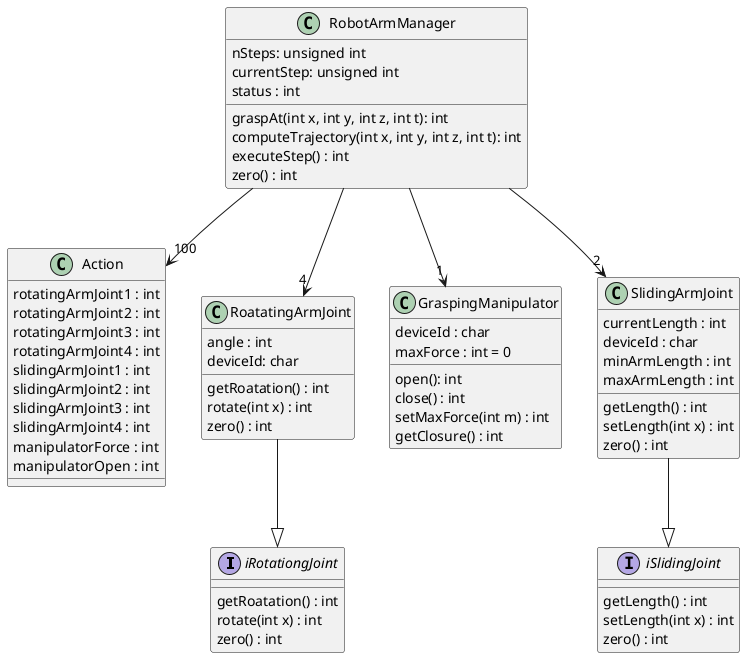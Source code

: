 @startuml Meditator Example

interface iRotationgJoint{
    getRoatation() : int
    rotate(int x) : int
    zero() : int
}

interface iSlidingJoint{
    getLength() : int
    setLength(int x) : int
    zero() : int
}

class Action{
    rotatingArmJoint1 : int
    rotatingArmJoint2 : int
    rotatingArmJoint3 : int
    rotatingArmJoint4 : int
    slidingArmJoint1 : int
    slidingArmJoint2 : int
    slidingArmJoint3 : int
    slidingArmJoint4 : int
    manipulatorForce : int
    manipulatorOpen : int
}

class RobotArmManager{
    nSteps: unsigned int
    currentStep: unsigned int
    status : int
    graspAt(int x, int y, int z, int t): int
    computeTrajectory(int x, int y, int z, int t): int
    executeStep() : int
    zero() : int
}

class RoatatingArmJoint{
    angle : int
    deviceId: char
    getRoatation() : int
    rotate(int x) : int
    zero() : int
}

class GraspingManipulator{
    deviceId : char
    maxForce : int = 0
    open(): int
    close() : int
    setMaxForce(int m) : int
    getClosure() : int
}

class SlidingArmJoint{
    currentLength : int
    deviceId : char
    minArmLength : int
    maxArmLength : int
    getLength() : int
    setLength(int x) : int
    zero() : int
}

RobotArmManager --> "100" Action
RobotArmManager --> "4" RoatatingArmJoint
RobotArmManager --> "1" GraspingManipulator
RobotArmManager --> "2" SlidingArmJoint
RoatatingArmJoint --|> iRotationgJoint
SlidingArmJoint --|> iSlidingJoint
@enduml